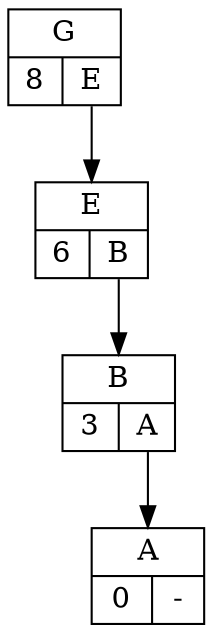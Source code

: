 digraph {
	node [shape=record];
	structG [label="{<head>G|{8|<ref>E}}}"];
	structE [label="{<head>E|{6|<ref>B}}}"];
	structB [label="{<head>B|{3|<ref>A}}}"];
	structA [label="{<head>A|{0|<ref>-}}"];

	structG:ref -> structE:head;
	structE:ref -> structB:head;
	structB:ref -> structA:head;
}